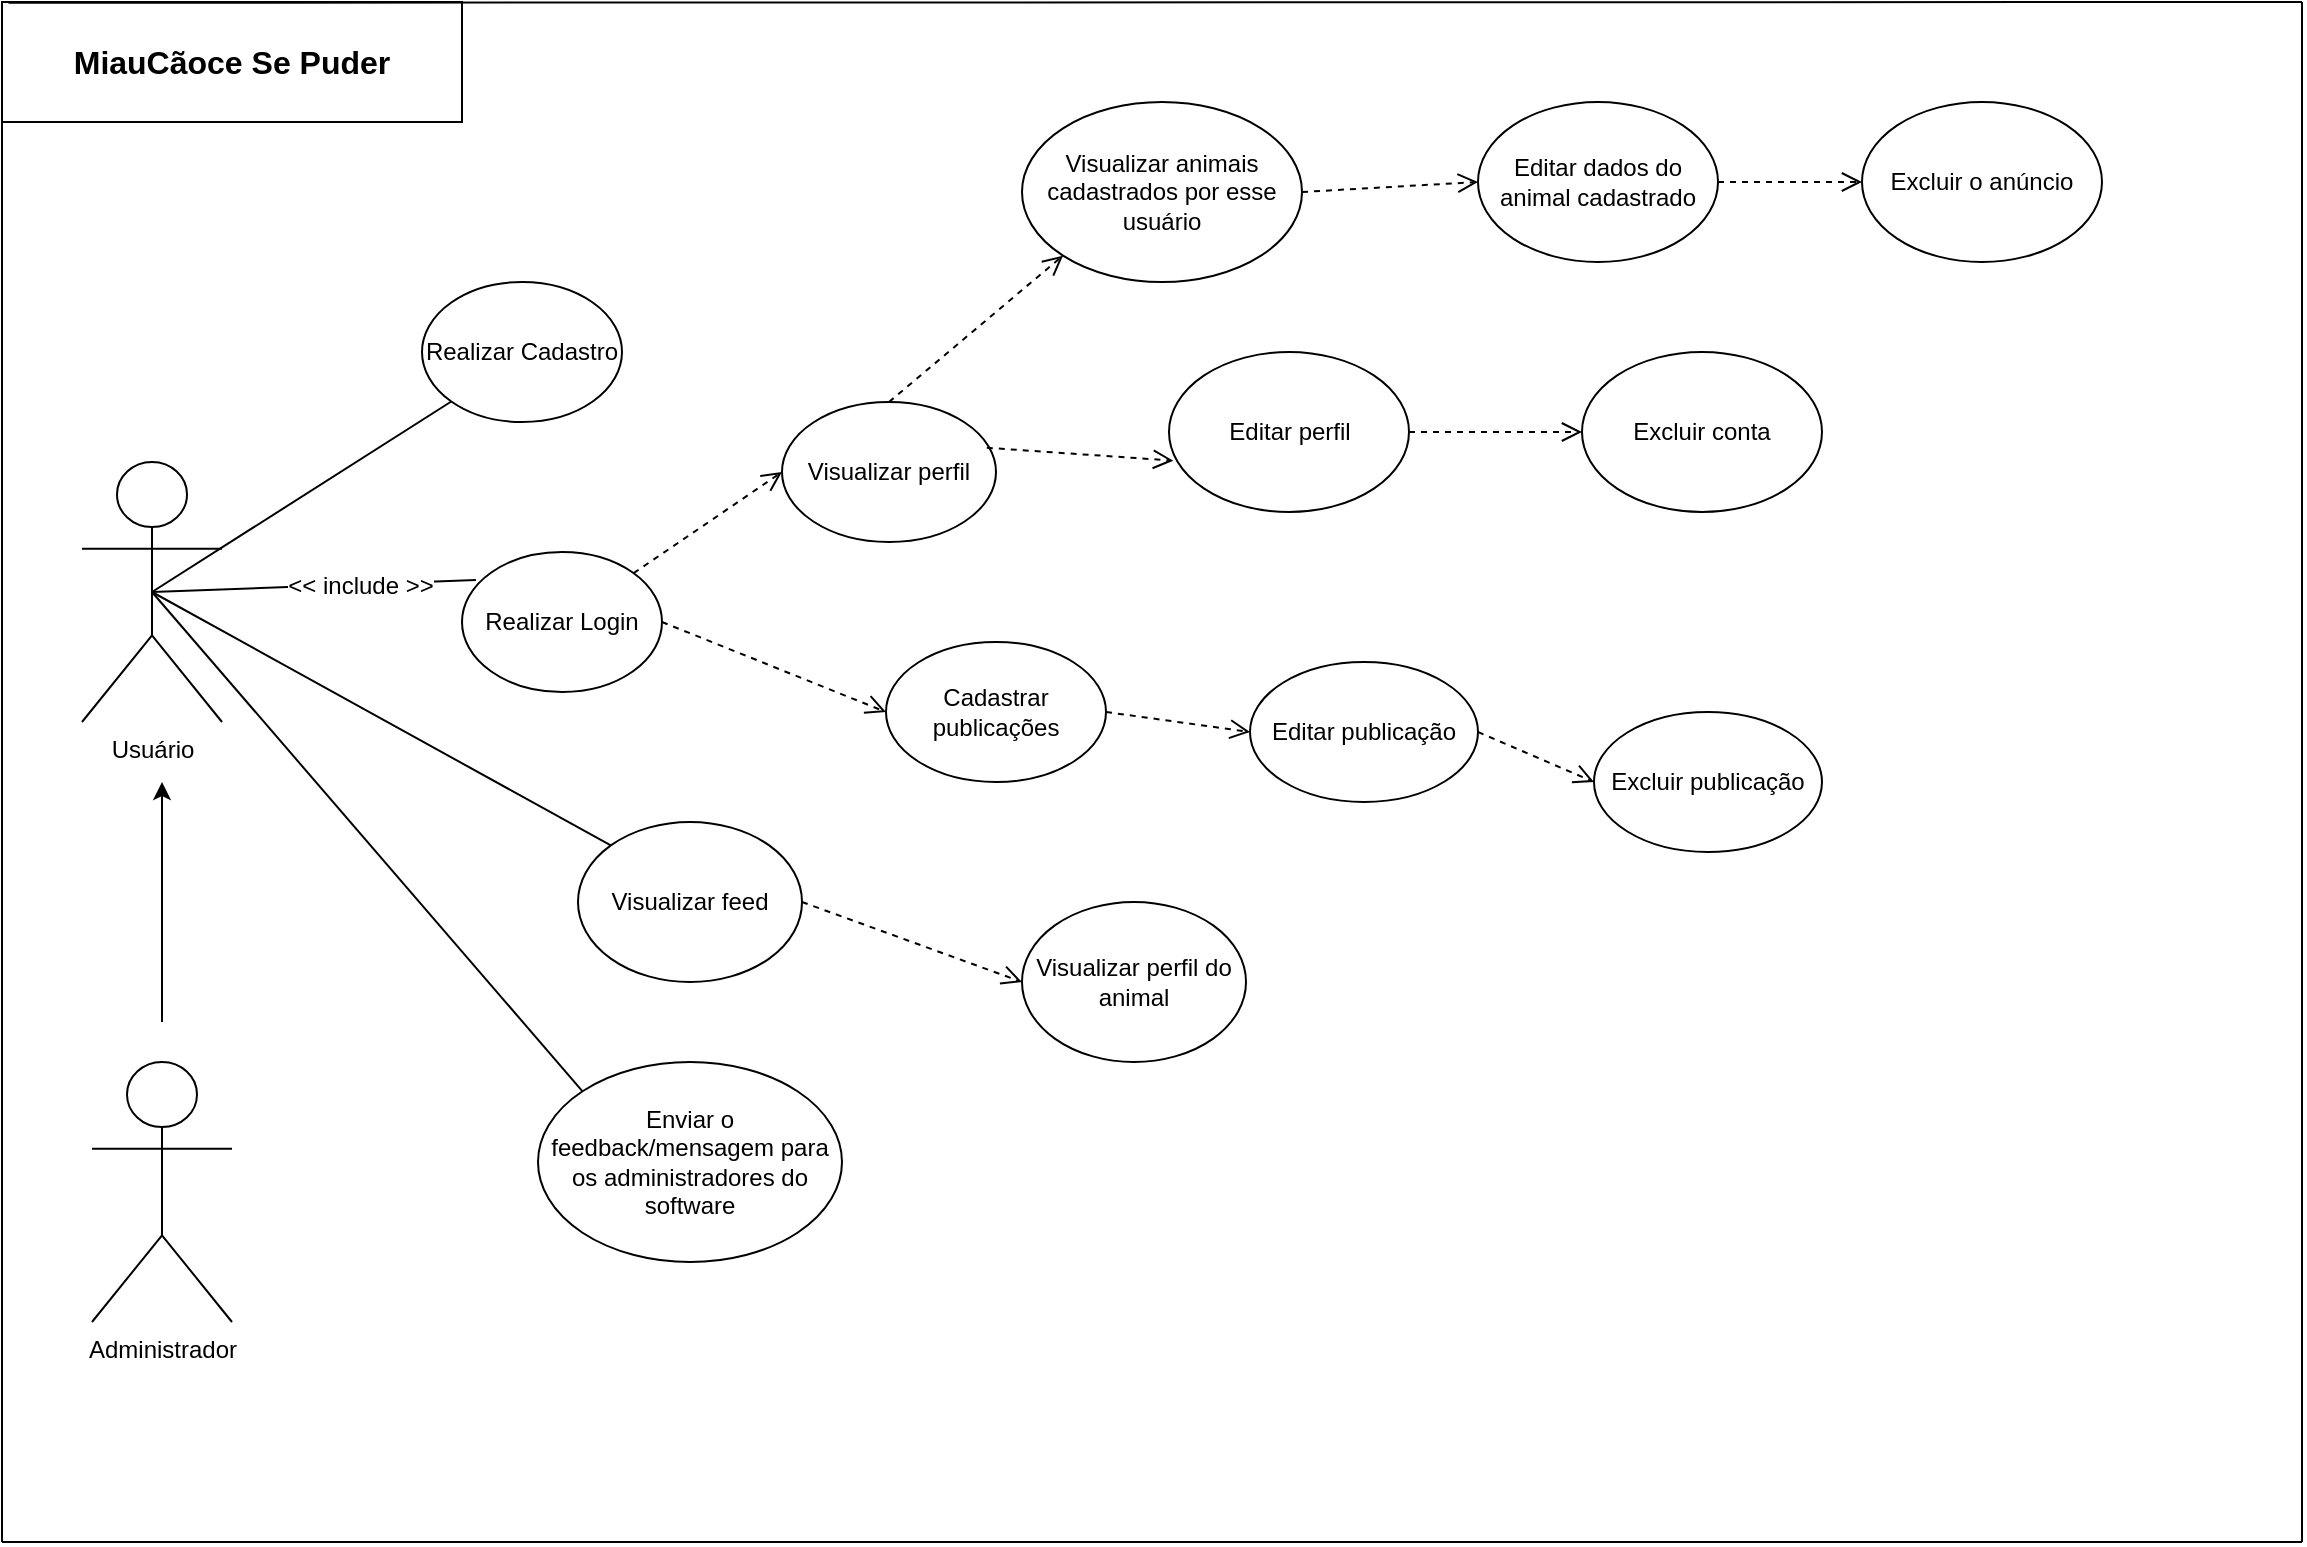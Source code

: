 <mxfile version="12.3.2" type="device" pages="1"><diagram id="x1EkG-q1XoXVoJym8F30" name="Page-1"><mxGraphModel dx="868" dy="550" grid="1" gridSize="10" guides="1" tooltips="1" connect="1" arrows="1" fold="1" page="1" pageScale="1" pageWidth="1169" pageHeight="827" math="0" shadow="0"><root><mxCell id="0"/><mxCell id="1" parent="0"/><mxCell id="UBCSYkzOzUHqTqiZeOrM-1" value="Usuário" style="shape=umlActor;verticalLabelPosition=bottom;labelBackgroundColor=#ffffff;verticalAlign=top;html=1;outlineConnect=0;" parent="1" vertex="1"><mxGeometry x="50" y="280" width="70" height="130" as="geometry"/></mxCell><mxCell id="UBCSYkzOzUHqTqiZeOrM-5" value="Realizar Cadastro" style="ellipse;whiteSpace=wrap;html=1;" parent="1" vertex="1"><mxGeometry x="220" y="190" width="100" height="70" as="geometry"/></mxCell><mxCell id="qBs3IDu92gvEQS3LMHYS-1" value="Visualizar perfil" style="ellipse;whiteSpace=wrap;html=1;" parent="1" vertex="1"><mxGeometry x="400" y="250" width="107" height="70" as="geometry"/></mxCell><mxCell id="qBs3IDu92gvEQS3LMHYS-4" value="Editar perfil" style="ellipse;whiteSpace=wrap;html=1;" parent="1" vertex="1"><mxGeometry x="593.5" y="225" width="120" height="80" as="geometry"/></mxCell><mxCell id="qBs3IDu92gvEQS3LMHYS-13" value="" style="endArrow=none;html=1;entryX=0;entryY=1;entryDx=0;entryDy=0;exitX=0.5;exitY=0.5;exitDx=0;exitDy=0;exitPerimeter=0;" parent="1" source="UBCSYkzOzUHqTqiZeOrM-1" target="UBCSYkzOzUHqTqiZeOrM-5" edge="1"><mxGeometry width="50" height="50" relative="1" as="geometry"><mxPoint x="120" y="280" as="sourcePoint"/><mxPoint x="190" y="210" as="targetPoint"/></mxGeometry></mxCell><mxCell id="qBs3IDu92gvEQS3LMHYS-15" value="Realizar Login" style="ellipse;whiteSpace=wrap;html=1;" parent="1" vertex="1"><mxGeometry x="240" y="325" width="100" height="70" as="geometry"/></mxCell><mxCell id="qBs3IDu92gvEQS3LMHYS-20" value="" style="endArrow=none;html=1;entryX=0.07;entryY=0.2;entryDx=0;entryDy=0;entryPerimeter=0;exitX=0.5;exitY=0.5;exitDx=0;exitDy=0;exitPerimeter=0;" parent="1" source="UBCSYkzOzUHqTqiZeOrM-1" target="qBs3IDu92gvEQS3LMHYS-15" edge="1"><mxGeometry width="50" height="50" relative="1" as="geometry"><mxPoint x="120" y="280" as="sourcePoint"/><mxPoint x="210" y="290" as="targetPoint"/></mxGeometry></mxCell><mxCell id="LYRjNvE7qTkGnv4dJpJE-2" value="&amp;lt;&amp;lt; include &amp;gt;&amp;gt;" style="text;html=1;align=center;verticalAlign=middle;resizable=0;points=[];;labelBackgroundColor=#ffffff;" vertex="1" connectable="0" parent="qBs3IDu92gvEQS3LMHYS-20"><mxGeometry x="0.284" y="-1" relative="1" as="geometry"><mxPoint as="offset"/></mxGeometry></mxCell><mxCell id="qBs3IDu92gvEQS3LMHYS-21" value="Cadastrar publicações" style="ellipse;whiteSpace=wrap;html=1;" parent="1" vertex="1"><mxGeometry x="452" y="370" width="110" height="70" as="geometry"/></mxCell><mxCell id="RPPjIjanJfTrq_6iNZ4G-1" value="Excluir conta" style="ellipse;whiteSpace=wrap;html=1;" parent="1" vertex="1"><mxGeometry x="800" y="225" width="120" height="80" as="geometry"/></mxCell><mxCell id="RPPjIjanJfTrq_6iNZ4G-8" value="Visualizar feed" style="ellipse;whiteSpace=wrap;html=1;" parent="1" vertex="1"><mxGeometry x="298" y="460" width="112" height="80" as="geometry"/></mxCell><mxCell id="RPPjIjanJfTrq_6iNZ4G-11" value="" style="html=1;verticalAlign=bottom;endArrow=open;dashed=1;endSize=8;entryX=0;entryY=0.5;entryDx=0;entryDy=0;" parent="1" source="qBs3IDu92gvEQS3LMHYS-15" target="qBs3IDu92gvEQS3LMHYS-1" edge="1"><mxGeometry relative="1" as="geometry"><mxPoint x="352" y="310" as="sourcePoint"/><mxPoint x="390" y="360" as="targetPoint"/></mxGeometry></mxCell><mxCell id="RPPjIjanJfTrq_6iNZ4G-17" value="" style="html=1;verticalAlign=bottom;endArrow=open;dashed=1;endSize=8;exitX=0.957;exitY=0.327;exitDx=0;exitDy=0;entryX=0.018;entryY=0.679;entryDx=0;entryDy=0;entryPerimeter=0;exitPerimeter=0;" parent="1" source="qBs3IDu92gvEQS3LMHYS-1" target="qBs3IDu92gvEQS3LMHYS-4" edge="1"><mxGeometry relative="1" as="geometry"><mxPoint x="423.009" y="329.643" as="sourcePoint"/><mxPoint x="500" y="220" as="targetPoint"/></mxGeometry></mxCell><mxCell id="RPPjIjanJfTrq_6iNZ4G-18" value="" style="html=1;verticalAlign=bottom;endArrow=open;dashed=1;endSize=8;entryX=0;entryY=0.5;entryDx=0;entryDy=0;exitX=1;exitY=0.5;exitDx=0;exitDy=0;" parent="1" source="qBs3IDu92gvEQS3LMHYS-4" target="RPPjIjanJfTrq_6iNZ4G-1" edge="1"><mxGeometry relative="1" as="geometry"><mxPoint x="433.009" y="339.643" as="sourcePoint"/><mxPoint x="765.5" y="240" as="targetPoint"/></mxGeometry></mxCell><mxCell id="BJESlVub5hy8FICYDwyf-4" value="&lt;p style=&quot;line-height: 100%&quot;&gt;&lt;br&gt;&lt;/p&gt;" style="text;html=1;align=center;verticalAlign=middle;resizable=0;points=[];;labelBackgroundColor=#ffffff;" parent="RPPjIjanJfTrq_6iNZ4G-18" vertex="1" connectable="0"><mxGeometry x="-0.339" y="1" relative="1" as="geometry"><mxPoint as="offset"/></mxGeometry></mxCell><mxCell id="RPPjIjanJfTrq_6iNZ4G-22" value="" style="html=1;verticalAlign=bottom;endArrow=open;dashed=1;endSize=8;exitX=1;exitY=0.5;exitDx=0;exitDy=0;entryX=0;entryY=0.5;entryDx=0;entryDy=0;" parent="1" source="qBs3IDu92gvEQS3LMHYS-15" target="qBs3IDu92gvEQS3LMHYS-21" edge="1"><mxGeometry relative="1" as="geometry"><mxPoint x="500" y="400" as="sourcePoint"/><mxPoint x="500" y="440" as="targetPoint"/></mxGeometry></mxCell><mxCell id="RPPjIjanJfTrq_6iNZ4G-23" value="Editar publicação" style="ellipse;whiteSpace=wrap;html=1;" parent="1" vertex="1"><mxGeometry x="634" y="380" width="114" height="70" as="geometry"/></mxCell><mxCell id="RPPjIjanJfTrq_6iNZ4G-28" value="Excluir publicação" style="ellipse;whiteSpace=wrap;html=1;" parent="1" vertex="1"><mxGeometry x="806" y="405" width="114" height="70" as="geometry"/></mxCell><mxCell id="TCqWCuK3u0JJh_nmfMQt-3" value="" style="html=1;verticalAlign=bottom;endArrow=open;dashed=1;endSize=8;exitX=1;exitY=0.5;exitDx=0;exitDy=0;entryX=0;entryY=0.5;entryDx=0;entryDy=0;" parent="1" source="qBs3IDu92gvEQS3LMHYS-21" target="RPPjIjanJfTrq_6iNZ4G-23" edge="1"><mxGeometry relative="1" as="geometry"><mxPoint x="522.899" y="322.89" as="sourcePoint"/><mxPoint x="607.16" y="294.32" as="targetPoint"/></mxGeometry></mxCell><mxCell id="TCqWCuK3u0JJh_nmfMQt-7" value="" style="html=1;verticalAlign=bottom;endArrow=open;dashed=1;endSize=8;entryX=0;entryY=0.5;entryDx=0;entryDy=0;exitX=1;exitY=0.5;exitDx=0;exitDy=0;" parent="1" source="RPPjIjanJfTrq_6iNZ4G-23" target="RPPjIjanJfTrq_6iNZ4G-28" edge="1"><mxGeometry relative="1" as="geometry"><mxPoint x="920" y="440" as="sourcePoint"/><mxPoint x="840" y="440" as="targetPoint"/></mxGeometry></mxCell><mxCell id="TCqWCuK3u0JJh_nmfMQt-11" value="" style="endArrow=none;html=1;entryX=0;entryY=0.061;entryDx=0;entryDy=0;entryPerimeter=0;" parent="1" target="TCqWCuK3u0JJh_nmfMQt-17" edge="1"><mxGeometry width="50" height="50" relative="1" as="geometry"><mxPoint x="10" y="820" as="sourcePoint"/><mxPoint x="10" y="10" as="targetPoint"/></mxGeometry></mxCell><mxCell id="TCqWCuK3u0JJh_nmfMQt-13" value="" style="endArrow=none;html=1;" parent="1" edge="1"><mxGeometry width="50" height="50" relative="1" as="geometry"><mxPoint x="10" y="820" as="sourcePoint"/><mxPoint x="1160" y="820" as="targetPoint"/></mxGeometry></mxCell><mxCell id="TCqWCuK3u0JJh_nmfMQt-14" value="" style="endArrow=none;html=1;" parent="1" edge="1"><mxGeometry width="50" height="50" relative="1" as="geometry"><mxPoint x="1160" y="820" as="sourcePoint"/><mxPoint x="1160" y="50" as="targetPoint"/></mxGeometry></mxCell><mxCell id="TCqWCuK3u0JJh_nmfMQt-15" value="" style="endArrow=none;html=1;exitX=0.014;exitY=0.006;exitDx=0;exitDy=0;exitPerimeter=0;endSize=6;shadow=0;" parent="1" source="TCqWCuK3u0JJh_nmfMQt-17" edge="1"><mxGeometry width="50" height="50" relative="1" as="geometry"><mxPoint x="10" y="10" as="sourcePoint"/><mxPoint x="1160" y="50" as="targetPoint"/></mxGeometry></mxCell><mxCell id="TCqWCuK3u0JJh_nmfMQt-17" value="MiauCãoce Se Puder" style="rounded=0;whiteSpace=wrap;html=1;gradientColor=none;shadow=0;glass=0;fillColor=none;fontStyle=1;fontSize=16;" parent="1" vertex="1"><mxGeometry x="10" y="50" width="230" height="60" as="geometry"/></mxCell><mxCell id="BJESlVub5hy8FICYDwyf-8" value="" style="html=1;verticalAlign=bottom;endArrow=open;dashed=1;endSize=8;exitX=1;exitY=0.5;exitDx=0;exitDy=0;entryX=0;entryY=0.5;entryDx=0;entryDy=0;" parent="1" source="RPPjIjanJfTrq_6iNZ4G-8" target="BJESlVub5hy8FICYDwyf-9" edge="1"><mxGeometry relative="1" as="geometry"><mxPoint x="380" y="540" as="sourcePoint"/><mxPoint x="450" y="590" as="targetPoint"/></mxGeometry></mxCell><mxCell id="BJESlVub5hy8FICYDwyf-9" value="Visualizar perfil do animal" style="ellipse;whiteSpace=wrap;html=1;" parent="1" vertex="1"><mxGeometry x="520" y="500" width="112" height="80" as="geometry"/></mxCell><mxCell id="BJESlVub5hy8FICYDwyf-10" value="" style="html=1;verticalAlign=bottom;endArrow=open;dashed=1;endSize=8;exitX=0.5;exitY=0;exitDx=0;exitDy=0;entryX=0;entryY=1;entryDx=0;entryDy=0;" parent="1" source="qBs3IDu92gvEQS3LMHYS-1" target="BJESlVub5hy8FICYDwyf-11" edge="1"><mxGeometry relative="1" as="geometry"><mxPoint x="476" y="165" as="sourcePoint"/><mxPoint x="540" y="260" as="targetPoint"/></mxGeometry></mxCell><mxCell id="BJESlVub5hy8FICYDwyf-11" value="Visualizar animais cadastrados por esse usuário" style="ellipse;whiteSpace=wrap;html=1;" parent="1" vertex="1"><mxGeometry x="520" y="100" width="140" height="90" as="geometry"/></mxCell><mxCell id="BJESlVub5hy8FICYDwyf-12" value="" style="html=1;verticalAlign=bottom;endArrow=open;dashed=1;endSize=8;exitX=1;exitY=0.5;exitDx=0;exitDy=0;entryX=0;entryY=0.5;entryDx=0;entryDy=0;" parent="1" source="BJESlVub5hy8FICYDwyf-11" target="BJESlVub5hy8FICYDwyf-13" edge="1"><mxGeometry relative="1" as="geometry"><mxPoint x="700" y="210" as="sourcePoint"/><mxPoint x="800" y="170" as="targetPoint"/></mxGeometry></mxCell><mxCell id="BJESlVub5hy8FICYDwyf-13" value="Editar dados do animal cadastrado" style="ellipse;whiteSpace=wrap;html=1;" parent="1" vertex="1"><mxGeometry x="748" y="100" width="120" height="80" as="geometry"/></mxCell><mxCell id="BJESlVub5hy8FICYDwyf-14" value="Enviar o feedback/mensagem para os administradores do software" style="ellipse;whiteSpace=wrap;html=1;" parent="1" vertex="1"><mxGeometry x="278" y="580" width="152" height="100" as="geometry"/></mxCell><mxCell id="BJESlVub5hy8FICYDwyf-17" value="" style="endArrow=none;html=1;entryX=0;entryY=0;entryDx=0;entryDy=0;exitX=0.5;exitY=0.5;exitDx=0;exitDy=0;exitPerimeter=0;" parent="1" source="UBCSYkzOzUHqTqiZeOrM-1" target="RPPjIjanJfTrq_6iNZ4G-8" edge="1"><mxGeometry width="50" height="50" relative="1" as="geometry"><mxPoint x="125" y="430" as="sourcePoint"/><mxPoint x="277" y="444" as="targetPoint"/></mxGeometry></mxCell><mxCell id="BJESlVub5hy8FICYDwyf-18" value="" style="endArrow=none;html=1;entryX=0;entryY=0;entryDx=0;entryDy=0;exitX=0.5;exitY=0.5;exitDx=0;exitDy=0;exitPerimeter=0;" parent="1" source="UBCSYkzOzUHqTqiZeOrM-1" target="BJESlVub5hy8FICYDwyf-14" edge="1"><mxGeometry width="50" height="50" relative="1" as="geometry"><mxPoint x="126" y="486" as="sourcePoint"/><mxPoint x="278" y="500" as="targetPoint"/></mxGeometry></mxCell><mxCell id="BJESlVub5hy8FICYDwyf-19" value="Excluir o anúncio" style="ellipse;whiteSpace=wrap;html=1;" parent="1" vertex="1"><mxGeometry x="940" y="100" width="120" height="80" as="geometry"/></mxCell><mxCell id="BJESlVub5hy8FICYDwyf-20" value="" style="html=1;verticalAlign=bottom;endArrow=open;dashed=1;endSize=8;entryX=0;entryY=0.5;entryDx=0;entryDy=0;exitX=1;exitY=0.5;exitDx=0;exitDy=0;" parent="1" source="BJESlVub5hy8FICYDwyf-13" target="BJESlVub5hy8FICYDwyf-19" edge="1"><mxGeometry relative="1" as="geometry"><mxPoint x="827.0" y="109.5" as="sourcePoint"/><mxPoint x="913.5" y="109.5" as="targetPoint"/></mxGeometry></mxCell><mxCell id="BJESlVub5hy8FICYDwyf-21" value="&lt;p style=&quot;line-height: 100%&quot;&gt;&lt;br&gt;&lt;/p&gt;" style="text;html=1;align=center;verticalAlign=middle;resizable=0;points=[];;labelBackgroundColor=#ffffff;" parent="BJESlVub5hy8FICYDwyf-20" vertex="1" connectable="0"><mxGeometry x="-0.339" y="1" relative="1" as="geometry"><mxPoint as="offset"/></mxGeometry></mxCell><mxCell id="LYRjNvE7qTkGnv4dJpJE-1" value="Administrador" style="shape=umlActor;verticalLabelPosition=bottom;labelBackgroundColor=#ffffff;verticalAlign=top;html=1;outlineConnect=0;" vertex="1" parent="1"><mxGeometry x="55" y="580" width="70" height="130" as="geometry"/></mxCell><mxCell id="LYRjNvE7qTkGnv4dJpJE-3" value="" style="endArrow=classic;html=1;" edge="1" parent="1"><mxGeometry width="50" height="50" relative="1" as="geometry"><mxPoint x="90" y="560" as="sourcePoint"/><mxPoint x="90" y="440" as="targetPoint"/></mxGeometry></mxCell></root></mxGraphModel></diagram></mxfile>